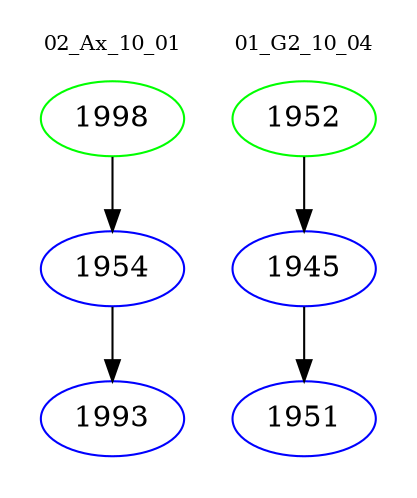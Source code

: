 digraph{
subgraph cluster_0 {
color = white
label = "02_Ax_10_01";
fontsize=10;
T0_1998 [label="1998", color="green"]
T0_1998 -> T0_1954 [color="black"]
T0_1954 [label="1954", color="blue"]
T0_1954 -> T0_1993 [color="black"]
T0_1993 [label="1993", color="blue"]
}
subgraph cluster_1 {
color = white
label = "01_G2_10_04";
fontsize=10;
T1_1952 [label="1952", color="green"]
T1_1952 -> T1_1945 [color="black"]
T1_1945 [label="1945", color="blue"]
T1_1945 -> T1_1951 [color="black"]
T1_1951 [label="1951", color="blue"]
}
}

